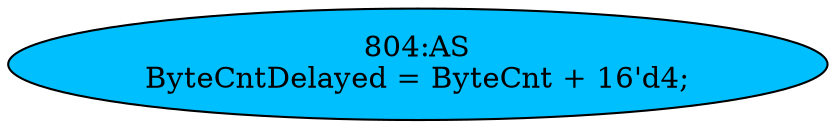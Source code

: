 strict digraph "" {
	node [label="\N"];
	"804:AS"	 [ast="<pyverilog.vparser.ast.Assign object at 0x7fb430335050>",
		def_var="['ByteCntDelayed']",
		fillcolor=deepskyblue,
		label="804:AS
ByteCntDelayed = ByteCnt + 16'd4;",
		statements="[]",
		style=filled,
		typ=Assign,
		use_var="['ByteCnt']"];
}
